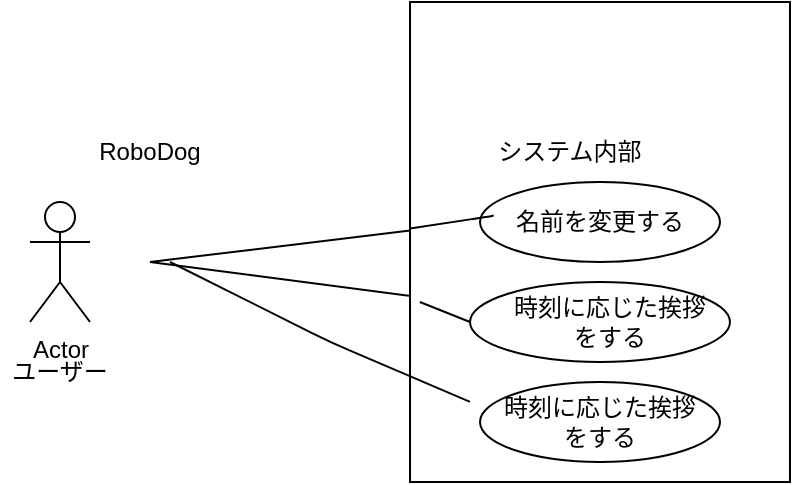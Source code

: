 <mxfile>
    <diagram id="-1O6tCLiaMrsMFDocrsF" name="ページ1">
        <mxGraphModel dx="723" dy="316" grid="1" gridSize="10" guides="1" tooltips="1" connect="1" arrows="1" fold="1" page="1" pageScale="1" pageWidth="827" pageHeight="1169" math="0" shadow="0">
            <root>
                <mxCell id="0"/>
                <mxCell id="1" parent="0"/>
                <mxCell id="3" value="Actor" style="shape=umlActor;verticalLabelPosition=bottom;verticalAlign=top;html=1;outlineConnect=0;" parent="1" vertex="1">
                    <mxGeometry x="50" y="110" width="30" height="60" as="geometry"/>
                </mxCell>
                <mxCell id="4" value="" style="endArrow=none;html=1;entryX=0;entryY=0.5;entryDx=0;entryDy=0;" parent="1" target="9" edge="1">
                    <mxGeometry width="50" height="50" relative="1" as="geometry">
                        <mxPoint x="110" y="140" as="sourcePoint"/>
                        <mxPoint x="160" y="90" as="targetPoint"/>
                    </mxGeometry>
                </mxCell>
                <mxCell id="5" value="" style="endArrow=none;html=1;" parent="1" target="15" edge="1">
                    <mxGeometry width="50" height="50" relative="1" as="geometry">
                        <mxPoint x="110" y="140" as="sourcePoint"/>
                        <mxPoint x="160" y="190" as="targetPoint"/>
                    </mxGeometry>
                </mxCell>
                <mxCell id="7" value="" style="rounded=0;whiteSpace=wrap;html=1;" parent="1" vertex="1">
                    <mxGeometry x="240" y="10" width="190" height="240" as="geometry"/>
                </mxCell>
                <mxCell id="8" value="システム内部" style="text;html=1;align=center;verticalAlign=middle;whiteSpace=wrap;rounded=0;" parent="1" vertex="1">
                    <mxGeometry x="280" y="70" width="80" height="30" as="geometry"/>
                </mxCell>
                <mxCell id="9" value="" style="ellipse;whiteSpace=wrap;html=1;" parent="1" vertex="1">
                    <mxGeometry x="275" y="100" width="120" height="40" as="geometry"/>
                </mxCell>
                <mxCell id="12" value="" style="ellipse;whiteSpace=wrap;html=1;" parent="1" vertex="1">
                    <mxGeometry x="270" y="150" width="130" height="40" as="geometry"/>
                </mxCell>
                <mxCell id="13" value="名前を変更する" style="text;html=1;align=center;verticalAlign=middle;whiteSpace=wrap;rounded=0;" parent="1" vertex="1">
                    <mxGeometry x="290" y="110" width="90" height="20" as="geometry"/>
                </mxCell>
                <mxCell id="15" value="時刻に応じた挨拶をする" style="text;html=1;align=center;verticalAlign=middle;whiteSpace=wrap;rounded=0;" parent="1" vertex="1">
                    <mxGeometry x="290" y="150" width="100" height="40" as="geometry"/>
                </mxCell>
                <mxCell id="18" value="ユーザー" style="text;html=1;align=center;verticalAlign=middle;whiteSpace=wrap;rounded=0;" parent="1" vertex="1">
                    <mxGeometry x="35" y="180" width="60" height="30" as="geometry"/>
                </mxCell>
                <mxCell id="19" value="" style="endArrow=none;html=1;entryX=0.026;entryY=0.625;entryDx=0;entryDy=0;entryPerimeter=0;exitX=0;exitY=0.5;exitDx=0;exitDy=0;" parent="1" source="12" target="7" edge="1">
                    <mxGeometry width="50" height="50" relative="1" as="geometry">
                        <mxPoint x="340" y="190" as="sourcePoint"/>
                        <mxPoint x="390" y="140" as="targetPoint"/>
                    </mxGeometry>
                </mxCell>
                <mxCell id="20" value="" style="endArrow=none;html=1;entryX=0.057;entryY=0.34;entryDx=0;entryDy=0;entryPerimeter=0;exitX=0;exitY=0.375;exitDx=0;exitDy=0;exitPerimeter=0;" parent="1" edge="1">
                    <mxGeometry width="50" height="50" relative="1" as="geometry">
                        <mxPoint x="240" y="123.2" as="sourcePoint"/>
                        <mxPoint x="281.84" y="116.8" as="targetPoint"/>
                        <Array as="points">
                            <mxPoint x="280" y="117.2"/>
                        </Array>
                    </mxGeometry>
                </mxCell>
                <mxCell id="22" value="RoboDog" style="text;html=1;align=center;verticalAlign=middle;whiteSpace=wrap;rounded=0;" vertex="1" parent="1">
                    <mxGeometry x="80" y="70" width="60" height="30" as="geometry"/>
                </mxCell>
                <mxCell id="23" value="" style="endArrow=none;html=1;exitX=0.158;exitY=0.833;exitDx=0;exitDy=0;exitPerimeter=0;" edge="1" parent="1" source="7">
                    <mxGeometry width="50" height="50" relative="1" as="geometry">
                        <mxPoint x="120" y="220" as="sourcePoint"/>
                        <mxPoint x="120" y="140" as="targetPoint"/>
                        <Array as="points">
                            <mxPoint x="200" y="180"/>
                        </Array>
                    </mxGeometry>
                </mxCell>
                <mxCell id="25" value="" style="ellipse;whiteSpace=wrap;html=1;" vertex="1" parent="1">
                    <mxGeometry x="275" y="200" width="120" height="40" as="geometry"/>
                </mxCell>
                <mxCell id="26" value="時刻に応じた挨拶をする" style="text;html=1;align=center;verticalAlign=middle;whiteSpace=wrap;rounded=0;" vertex="1" parent="1">
                    <mxGeometry x="285" y="200" width="100" height="40" as="geometry"/>
                </mxCell>
            </root>
        </mxGraphModel>
    </diagram>
</mxfile>